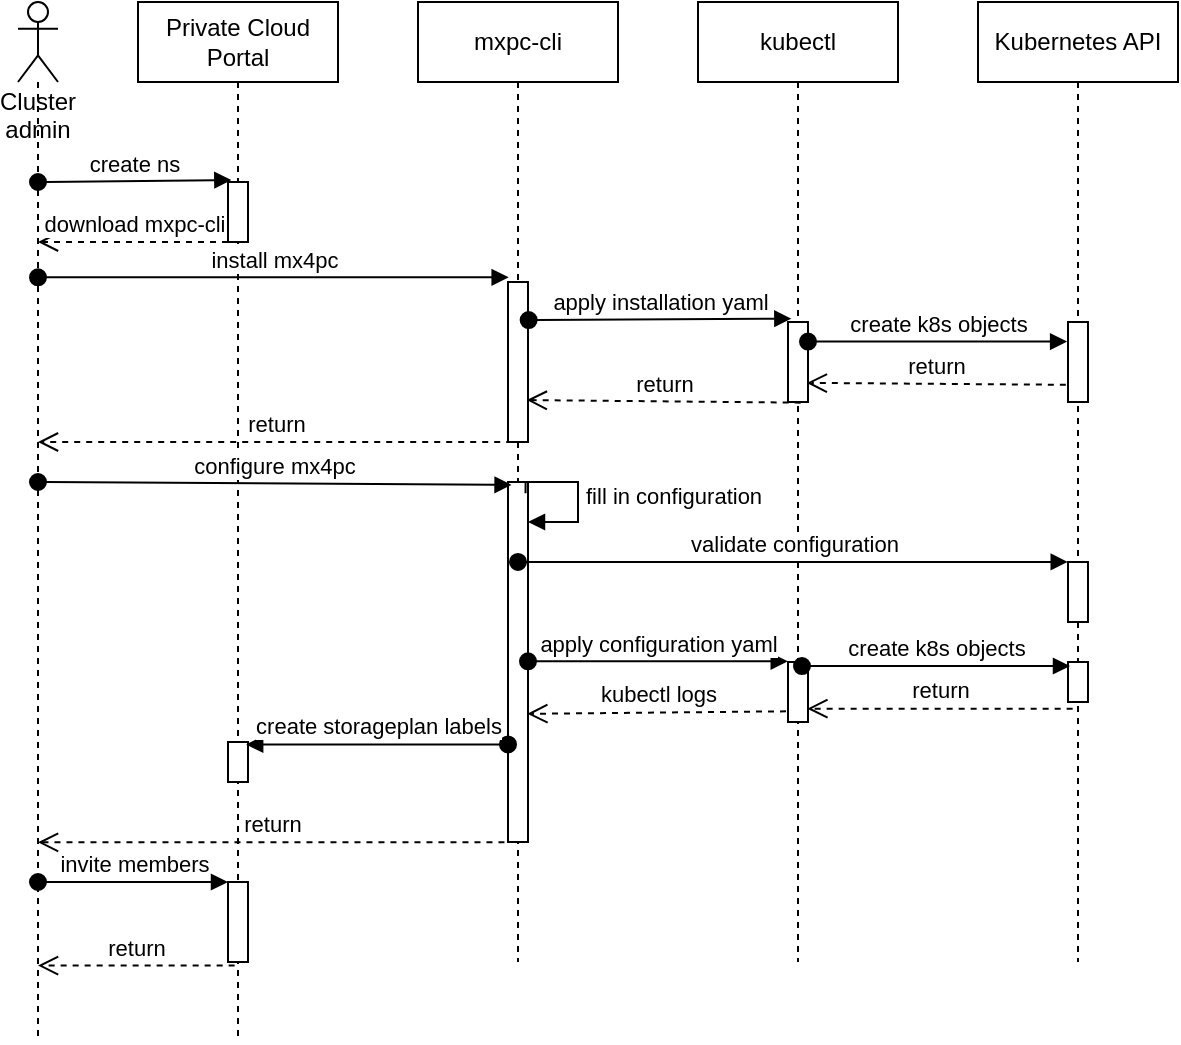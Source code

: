 <mxfile version="15.8.6" type="device"><diagram id="kgpKYQtTHZ0yAKxKKP6v" name="Page-1"><mxGraphModel dx="1102" dy="985" grid="1" gridSize="10" guides="1" tooltips="1" connect="1" arrows="1" fold="1" page="1" pageScale="1" pageWidth="850" pageHeight="1100" math="0" shadow="0"><root><mxCell id="0"/><mxCell id="1" parent="0"/><mxCell id="k6Ho34g7FC36duGqNGqX-1" value="Private Cloud Portal" style="shape=umlLifeline;perimeter=lifelinePerimeter;whiteSpace=wrap;html=1;container=1;collapsible=0;recursiveResize=0;outlineConnect=0;" parent="1" vertex="1"><mxGeometry x="110" y="40" width="100" height="520" as="geometry"/></mxCell><mxCell id="k6Ho34g7FC36duGqNGqX-7" value="" style="html=1;points=[];perimeter=orthogonalPerimeter;" parent="k6Ho34g7FC36duGqNGqX-1" vertex="1"><mxGeometry x="45" y="90" width="10" height="30" as="geometry"/></mxCell><mxCell id="k6Ho34g7FC36duGqNGqX-9" value="download mxpc-cli" style="html=1;verticalAlign=bottom;endArrow=open;dashed=1;endSize=8;rounded=0;" parent="k6Ho34g7FC36duGqNGqX-1" target="k6Ho34g7FC36duGqNGqX-3" edge="1"><mxGeometry relative="1" as="geometry"><mxPoint x="45" y="120" as="sourcePoint"/><mxPoint x="-35" y="120" as="targetPoint"/></mxGeometry></mxCell><mxCell id="k6Ho34g7FC36duGqNGqX-31" value="" style="html=1;points=[];perimeter=orthogonalPerimeter;" parent="k6Ho34g7FC36duGqNGqX-1" vertex="1"><mxGeometry x="45" y="370" width="10" height="20" as="geometry"/></mxCell><mxCell id="k6Ho34g7FC36duGqNGqX-33" value="" style="html=1;points=[];perimeter=orthogonalPerimeter;" parent="k6Ho34g7FC36duGqNGqX-1" vertex="1"><mxGeometry x="45" y="440" width="10" height="40" as="geometry"/></mxCell><mxCell id="k6Ho34g7FC36duGqNGqX-2" value="mxpc-cli" style="shape=umlLifeline;perimeter=lifelinePerimeter;whiteSpace=wrap;html=1;container=1;collapsible=0;recursiveResize=0;outlineConnect=0;" parent="1" vertex="1"><mxGeometry x="250" y="40" width="100" height="480" as="geometry"/></mxCell><mxCell id="k6Ho34g7FC36duGqNGqX-13" value="" style="html=1;points=[];perimeter=orthogonalPerimeter;" parent="k6Ho34g7FC36duGqNGqX-2" vertex="1"><mxGeometry x="45" y="140" width="10" height="80" as="geometry"/></mxCell><mxCell id="k6Ho34g7FC36duGqNGqX-22" value="" style="html=1;points=[];perimeter=orthogonalPerimeter;" parent="k6Ho34g7FC36duGqNGqX-2" vertex="1"><mxGeometry x="45" y="240" width="10" height="180" as="geometry"/></mxCell><mxCell id="k6Ho34g7FC36duGqNGqX-25" value="fill in configuration" style="edgeStyle=orthogonalEdgeStyle;html=1;align=left;spacingLeft=2;endArrow=block;rounded=0;exitX=0.876;exitY=0.031;exitDx=0;exitDy=0;exitPerimeter=0;" parent="k6Ho34g7FC36duGqNGqX-2" source="k6Ho34g7FC36duGqNGqX-22" edge="1"><mxGeometry relative="1" as="geometry"><mxPoint x="90" y="310" as="sourcePoint"/><Array as="points"><mxPoint x="54" y="240"/><mxPoint x="80" y="240"/><mxPoint x="80" y="260"/></Array><mxPoint x="55" y="260" as="targetPoint"/></mxGeometry></mxCell><mxCell id="k6Ho34g7FC36duGqNGqX-3" value="Cluster admin" style="shape=umlLifeline;participant=umlActor;perimeter=lifelinePerimeter;whiteSpace=wrap;html=1;container=1;collapsible=0;recursiveResize=0;verticalAlign=top;spacingTop=36;outlineConnect=0;" parent="1" vertex="1"><mxGeometry x="50" y="40" width="20" height="520" as="geometry"/></mxCell><mxCell id="k6Ho34g7FC36duGqNGqX-8" value="create ns" style="html=1;verticalAlign=bottom;startArrow=oval;startFill=1;endArrow=block;startSize=8;rounded=0;entryX=0.167;entryY=-0.033;entryDx=0;entryDy=0;entryPerimeter=0;" parent="k6Ho34g7FC36duGqNGqX-3" target="k6Ho34g7FC36duGqNGqX-7" edge="1"><mxGeometry width="60" relative="1" as="geometry"><mxPoint x="10" y="90" as="sourcePoint"/><mxPoint x="70" y="90" as="targetPoint"/></mxGeometry></mxCell><mxCell id="k6Ho34g7FC36duGqNGqX-23" value="configure mx4pc" style="html=1;verticalAlign=bottom;startArrow=oval;startFill=1;endArrow=block;startSize=8;rounded=0;entryX=0.178;entryY=0.008;entryDx=0;entryDy=0;entryPerimeter=0;" parent="k6Ho34g7FC36duGqNGqX-3" target="k6Ho34g7FC36duGqNGqX-22" edge="1"><mxGeometry width="60" relative="1" as="geometry"><mxPoint x="10" y="240" as="sourcePoint"/><mxPoint x="70" y="240" as="targetPoint"/></mxGeometry></mxCell><mxCell id="k6Ho34g7FC36duGqNGqX-11" value="kubectl" style="shape=umlLifeline;perimeter=lifelinePerimeter;whiteSpace=wrap;html=1;container=1;collapsible=0;recursiveResize=0;outlineConnect=0;" parent="1" vertex="1"><mxGeometry x="390" y="40" width="100" height="480" as="geometry"/></mxCell><mxCell id="k6Ho34g7FC36duGqNGqX-16" value="" style="html=1;points=[];perimeter=orthogonalPerimeter;" parent="k6Ho34g7FC36duGqNGqX-11" vertex="1"><mxGeometry x="45" y="160" width="10" height="40" as="geometry"/></mxCell><mxCell id="k6Ho34g7FC36duGqNGqX-26" value="" style="html=1;points=[];perimeter=orthogonalPerimeter;" parent="k6Ho34g7FC36duGqNGqX-11" vertex="1"><mxGeometry x="45" y="330" width="10" height="30" as="geometry"/></mxCell><mxCell id="k6Ho34g7FC36duGqNGqX-12" value="Kubernetes API" style="shape=umlLifeline;perimeter=lifelinePerimeter;whiteSpace=wrap;html=1;container=1;collapsible=0;recursiveResize=0;outlineConnect=0;" parent="1" vertex="1"><mxGeometry x="530" y="40" width="100" height="480" as="geometry"/></mxCell><mxCell id="k6Ho34g7FC36duGqNGqX-18" value="" style="html=1;points=[];perimeter=orthogonalPerimeter;" parent="k6Ho34g7FC36duGqNGqX-12" vertex="1"><mxGeometry x="45" y="160" width="10" height="40" as="geometry"/></mxCell><mxCell id="k6Ho34g7FC36duGqNGqX-28" value="" style="html=1;points=[];perimeter=orthogonalPerimeter;" parent="k6Ho34g7FC36duGqNGqX-12" vertex="1"><mxGeometry x="45" y="280" width="10" height="30" as="geometry"/></mxCell><mxCell id="6ijQLjSB1cV3z8gY7G7A-2" value="" style="html=1;points=[];perimeter=orthogonalPerimeter;" vertex="1" parent="k6Ho34g7FC36duGqNGqX-12"><mxGeometry x="45" y="330" width="10" height="20" as="geometry"/></mxCell><mxCell id="k6Ho34g7FC36duGqNGqX-14" value="install mx4pc" style="html=1;verticalAlign=bottom;startArrow=oval;startFill=1;endArrow=block;startSize=8;rounded=0;entryX=0.033;entryY=-0.029;entryDx=0;entryDy=0;entryPerimeter=0;" parent="1" source="k6Ho34g7FC36duGqNGqX-3" target="k6Ho34g7FC36duGqNGqX-13" edge="1"><mxGeometry width="60" relative="1" as="geometry"><mxPoint x="90" y="200" as="sourcePoint"/><mxPoint x="270" y="180" as="targetPoint"/></mxGeometry></mxCell><mxCell id="k6Ho34g7FC36duGqNGqX-15" value="apply installation yaml" style="html=1;verticalAlign=bottom;startArrow=oval;startFill=1;endArrow=block;startSize=8;rounded=0;entryX=0.167;entryY=-0.042;entryDx=0;entryDy=0;entryPerimeter=0;exitX=1.033;exitY=0.238;exitDx=0;exitDy=0;exitPerimeter=0;" parent="1" source="k6Ho34g7FC36duGqNGqX-13" target="k6Ho34g7FC36duGqNGqX-16" edge="1"><mxGeometry width="60" relative="1" as="geometry"><mxPoint x="300" y="180" as="sourcePoint"/><mxPoint x="360" y="180" as="targetPoint"/></mxGeometry></mxCell><mxCell id="k6Ho34g7FC36duGqNGqX-17" value="return" style="html=1;verticalAlign=bottom;endArrow=open;dashed=1;endSize=8;rounded=0;exitX=0.633;exitY=1.008;exitDx=0;exitDy=0;exitPerimeter=0;entryX=0.94;entryY=0.738;entryDx=0;entryDy=0;entryPerimeter=0;" parent="1" source="k6Ho34g7FC36duGqNGqX-16" target="k6Ho34g7FC36duGqNGqX-13" edge="1"><mxGeometry relative="1" as="geometry"><mxPoint x="440" y="250" as="sourcePoint"/><mxPoint x="310" y="240" as="targetPoint"/></mxGeometry></mxCell><mxCell id="k6Ho34g7FC36duGqNGqX-19" value="create k8s objects" style="html=1;verticalAlign=bottom;startArrow=oval;startFill=1;endArrow=block;startSize=8;rounded=0;entryX=-0.044;entryY=0.245;entryDx=0;entryDy=0;entryPerimeter=0;" parent="1" source="k6Ho34g7FC36duGqNGqX-16" target="k6Ho34g7FC36duGqNGqX-18" edge="1"><mxGeometry width="60" relative="1" as="geometry"><mxPoint x="480" y="210" as="sourcePoint"/><mxPoint x="540" y="210" as="targetPoint"/></mxGeometry></mxCell><mxCell id="k6Ho34g7FC36duGqNGqX-20" value="return" style="html=1;verticalAlign=bottom;endArrow=open;dashed=1;endSize=8;rounded=0;exitX=-0.108;exitY=0.785;exitDx=0;exitDy=0;exitPerimeter=0;entryX=0.94;entryY=0.761;entryDx=0;entryDy=0;entryPerimeter=0;" parent="1" source="k6Ho34g7FC36duGqNGqX-18" target="k6Ho34g7FC36duGqNGqX-16" edge="1"><mxGeometry relative="1" as="geometry"><mxPoint x="570" y="230" as="sourcePoint"/><mxPoint x="490" y="230" as="targetPoint"/></mxGeometry></mxCell><mxCell id="k6Ho34g7FC36duGqNGqX-21" value="return" style="html=1;verticalAlign=bottom;endArrow=open;dashed=1;endSize=8;rounded=0;exitX=0.21;exitY=1;exitDx=0;exitDy=0;exitPerimeter=0;" parent="1" source="k6Ho34g7FC36duGqNGqX-13" target="k6Ho34g7FC36duGqNGqX-3" edge="1"><mxGeometry relative="1" as="geometry"><mxPoint x="280" y="270" as="sourcePoint"/><mxPoint x="200" y="270" as="targetPoint"/></mxGeometry></mxCell><mxCell id="k6Ho34g7FC36duGqNGqX-27" value="apply configuration yaml" style="html=1;verticalAlign=bottom;startArrow=oval;startFill=1;endArrow=block;startSize=8;rounded=0;entryX=-0.013;entryY=-0.012;entryDx=0;entryDy=0;entryPerimeter=0;" parent="1" source="k6Ho34g7FC36duGqNGqX-22" target="k6Ho34g7FC36duGqNGqX-26" edge="1"><mxGeometry width="60" relative="1" as="geometry"><mxPoint x="300" y="320" as="sourcePoint"/><mxPoint x="430" y="321" as="targetPoint"/></mxGeometry></mxCell><mxCell id="k6Ho34g7FC36duGqNGqX-29" value="validate configuration" style="html=1;verticalAlign=bottom;startArrow=oval;startFill=1;endArrow=block;startSize=8;rounded=0;entryX=-0.013;entryY=-0.001;entryDx=0;entryDy=0;entryPerimeter=0;" parent="1" source="k6Ho34g7FC36duGqNGqX-2" target="k6Ho34g7FC36duGqNGqX-28" edge="1"><mxGeometry width="60" relative="1" as="geometry"><mxPoint x="360" y="370" as="sourcePoint"/><mxPoint x="420" y="370" as="targetPoint"/></mxGeometry></mxCell><mxCell id="k6Ho34g7FC36duGqNGqX-30" value="create storageplan labels" style="html=1;verticalAlign=bottom;startArrow=oval;startFill=1;endArrow=block;startSize=8;rounded=0;entryX=0.908;entryY=0.062;entryDx=0;entryDy=0;entryPerimeter=0;" parent="1" source="k6Ho34g7FC36duGqNGqX-22" target="k6Ho34g7FC36duGqNGqX-31" edge="1"><mxGeometry width="60" relative="1" as="geometry"><mxPoint x="110" y="430" as="sourcePoint"/><mxPoint x="170" y="430" as="targetPoint"/></mxGeometry></mxCell><mxCell id="k6Ho34g7FC36duGqNGqX-32" value="return" style="html=1;verticalAlign=bottom;endArrow=open;dashed=1;endSize=8;rounded=0;exitX=-0.176;exitY=1.001;exitDx=0;exitDy=0;exitPerimeter=0;" parent="1" source="k6Ho34g7FC36duGqNGqX-22" target="k6Ho34g7FC36duGqNGqX-3" edge="1"><mxGeometry relative="1" as="geometry"><mxPoint x="300" y="460" as="sourcePoint"/><mxPoint x="220" y="460" as="targetPoint"/></mxGeometry></mxCell><mxCell id="k6Ho34g7FC36duGqNGqX-34" value="invite members" style="html=1;verticalAlign=bottom;startArrow=oval;startFill=1;endArrow=block;startSize=8;rounded=0;" parent="1" source="k6Ho34g7FC36duGqNGqX-3" target="k6Ho34g7FC36duGqNGqX-33" edge="1"><mxGeometry width="60" relative="1" as="geometry"><mxPoint x="100" y="500" as="sourcePoint"/><mxPoint x="160" y="500" as="targetPoint"/></mxGeometry></mxCell><mxCell id="k6Ho34g7FC36duGqNGqX-35" value="return" style="html=1;verticalAlign=bottom;endArrow=open;dashed=1;endSize=8;rounded=0;exitX=0.332;exitY=1.044;exitDx=0;exitDy=0;exitPerimeter=0;" parent="1" source="k6Ho34g7FC36duGqNGqX-33" target="k6Ho34g7FC36duGqNGqX-3" edge="1"><mxGeometry relative="1" as="geometry"><mxPoint x="150" y="520" as="sourcePoint"/><mxPoint x="70" y="520" as="targetPoint"/></mxGeometry></mxCell><mxCell id="6ijQLjSB1cV3z8gY7G7A-3" value="create k8s objects" style="html=1;verticalAlign=bottom;startArrow=oval;startFill=1;endArrow=block;startSize=8;rounded=0;entryX=0.1;entryY=0.1;entryDx=0;entryDy=0;entryPerimeter=0;exitX=0.7;exitY=0.067;exitDx=0;exitDy=0;exitPerimeter=0;" edge="1" parent="1" source="k6Ho34g7FC36duGqNGqX-26" target="6ijQLjSB1cV3z8gY7G7A-2"><mxGeometry width="60" relative="1" as="geometry"><mxPoint x="490" y="470.0" as="sourcePoint"/><mxPoint x="619.56" y="470.0" as="targetPoint"/></mxGeometry></mxCell><mxCell id="6ijQLjSB1cV3z8gY7G7A-4" value="return" style="html=1;verticalAlign=bottom;endArrow=open;dashed=1;endSize=8;rounded=0;exitX=0.233;exitY=1.167;exitDx=0;exitDy=0;exitPerimeter=0;entryX=0.967;entryY=0.778;entryDx=0;entryDy=0;entryPerimeter=0;" edge="1" parent="1" source="6ijQLjSB1cV3z8gY7G7A-2" target="k6Ho34g7FC36duGqNGqX-26"><mxGeometry relative="1" as="geometry"><mxPoint x="574.52" y="470.96" as="sourcePoint"/><mxPoint x="445.0" y="470.0" as="targetPoint"/></mxGeometry></mxCell><mxCell id="6ijQLjSB1cV3z8gY7G7A-5" value="kubectl logs" style="html=1;verticalAlign=bottom;endArrow=open;dashed=1;endSize=8;rounded=0;exitX=-0.1;exitY=0.822;exitDx=0;exitDy=0;exitPerimeter=0;entryX=0.967;entryY=0.644;entryDx=0;entryDy=0;entryPerimeter=0;" edge="1" parent="1" source="k6Ho34g7FC36duGqNGqX-26" target="k6Ho34g7FC36duGqNGqX-22"><mxGeometry relative="1" as="geometry"><mxPoint x="442.66" y="490.0" as="sourcePoint"/><mxPoint x="310.0" y="490.0" as="targetPoint"/></mxGeometry></mxCell></root></mxGraphModel></diagram></mxfile>
